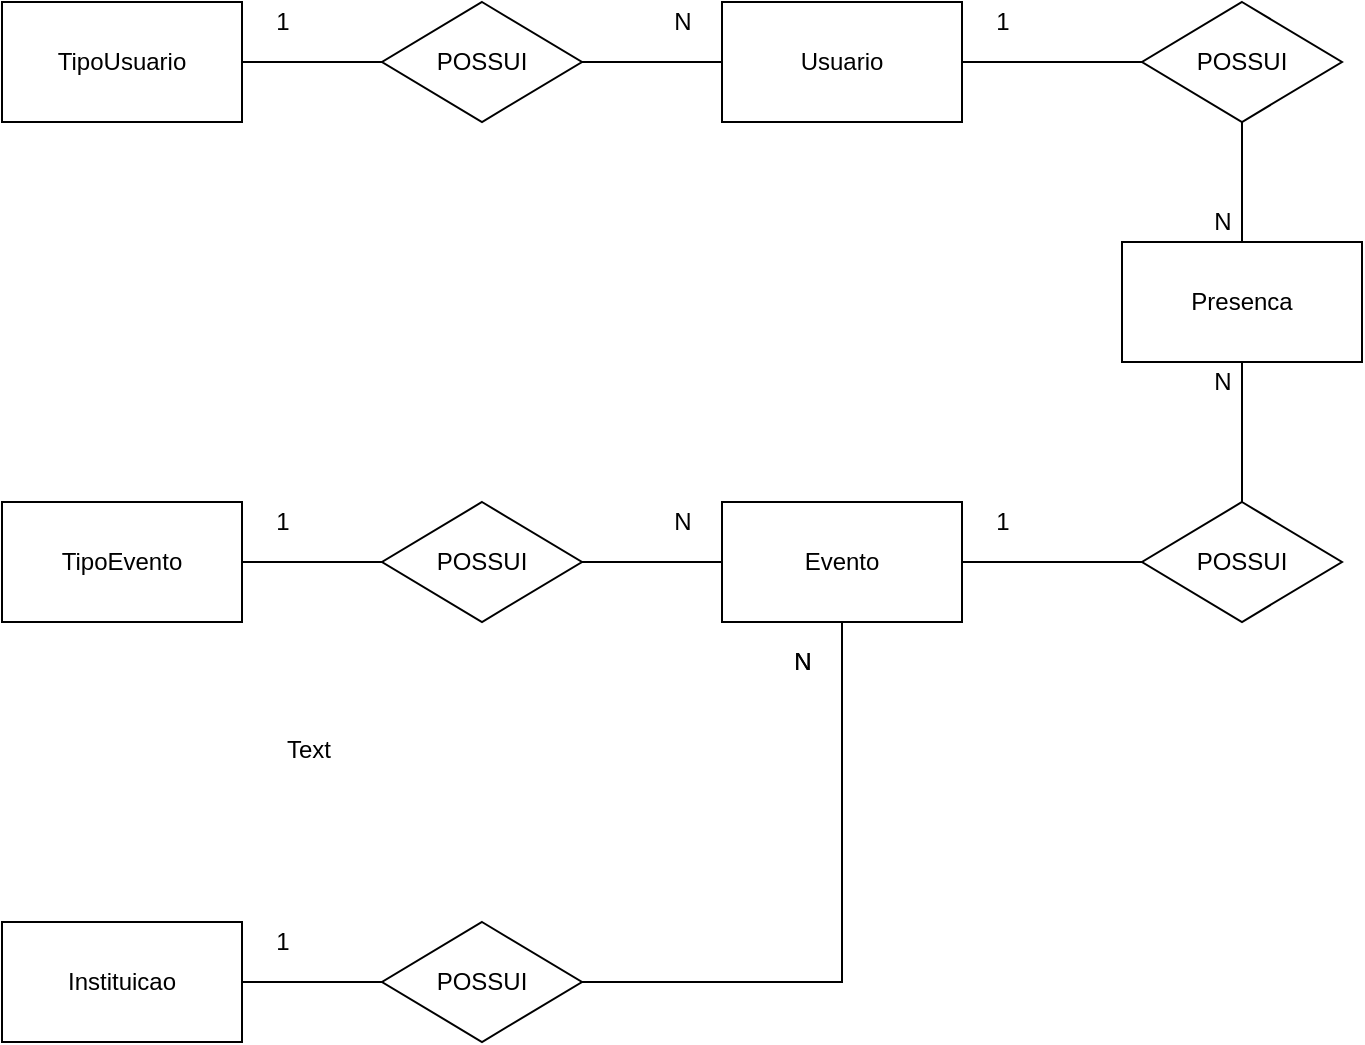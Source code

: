<mxfile version="12.6.5" type="device" pages="2"><diagram id="KgUNx_U6EM0nG2Qid1qV" name="Conceitual"><mxGraphModel dx="1221" dy="682" grid="1" gridSize="10" guides="1" tooltips="1" connect="1" arrows="1" fold="1" page="1" pageScale="1" pageWidth="827" pageHeight="1169" math="0" shadow="0"><root><mxCell id="0"/><mxCell id="1" parent="0"/><mxCell id="yeS5xA0FIol8LZ7YZuxj-18" value="" style="edgeStyle=orthogonalEdgeStyle;rounded=0;orthogonalLoop=1;jettySize=auto;html=1;endArrow=none;endFill=0;" edge="1" parent="1" source="yeS5xA0FIol8LZ7YZuxj-1" target="yeS5xA0FIol8LZ7YZuxj-8"><mxGeometry relative="1" as="geometry"/></mxCell><mxCell id="yeS5xA0FIol8LZ7YZuxj-1" value="TipoUsuario" style="rounded=0;whiteSpace=wrap;html=1;" vertex="1" parent="1"><mxGeometry x="80" y="80" width="120" height="60" as="geometry"/></mxCell><mxCell id="yeS5xA0FIol8LZ7YZuxj-25" style="edgeStyle=orthogonalEdgeStyle;rounded=0;orthogonalLoop=1;jettySize=auto;html=1;endArrow=none;endFill=0;" edge="1" parent="1" source="yeS5xA0FIol8LZ7YZuxj-2" target="yeS5xA0FIol8LZ7YZuxj-21"><mxGeometry relative="1" as="geometry"/></mxCell><mxCell id="yeS5xA0FIol8LZ7YZuxj-2" value="TipoEvento" style="rounded=0;whiteSpace=wrap;html=1;" vertex="1" parent="1"><mxGeometry x="80" y="330" width="120" height="60" as="geometry"/></mxCell><mxCell id="yeS5xA0FIol8LZ7YZuxj-27" style="edgeStyle=orthogonalEdgeStyle;rounded=0;orthogonalLoop=1;jettySize=auto;html=1;endArrow=none;endFill=0;" edge="1" parent="1" source="yeS5xA0FIol8LZ7YZuxj-3" target="yeS5xA0FIol8LZ7YZuxj-22"><mxGeometry relative="1" as="geometry"/></mxCell><mxCell id="yeS5xA0FIol8LZ7YZuxj-3" value="Usuario" style="rounded=0;whiteSpace=wrap;html=1;" vertex="1" parent="1"><mxGeometry x="440" y="80" width="120" height="60" as="geometry"/></mxCell><mxCell id="yeS5xA0FIol8LZ7YZuxj-32" value="" style="edgeStyle=orthogonalEdgeStyle;rounded=0;orthogonalLoop=1;jettySize=auto;html=1;endArrow=none;endFill=0;" edge="1" parent="1" source="yeS5xA0FIol8LZ7YZuxj-4" target="yeS5xA0FIol8LZ7YZuxj-23"><mxGeometry relative="1" as="geometry"><mxPoint x="640" y="360" as="targetPoint"/></mxGeometry></mxCell><mxCell id="yeS5xA0FIol8LZ7YZuxj-39" style="edgeStyle=orthogonalEdgeStyle;rounded=0;orthogonalLoop=1;jettySize=auto;html=1;endArrow=none;endFill=0;" edge="1" parent="1" source="yeS5xA0FIol8LZ7YZuxj-4" target="yeS5xA0FIol8LZ7YZuxj-24"><mxGeometry relative="1" as="geometry"><mxPoint x="380" y="570" as="targetPoint"/><Array as="points"><mxPoint x="500" y="570"/></Array></mxGeometry></mxCell><mxCell id="yeS5xA0FIol8LZ7YZuxj-4" value="Evento" style="rounded=0;whiteSpace=wrap;html=1;" vertex="1" parent="1"><mxGeometry x="440" y="330" width="120" height="60" as="geometry"/></mxCell><mxCell id="yeS5xA0FIol8LZ7YZuxj-30" value="" style="edgeStyle=orthogonalEdgeStyle;rounded=0;orthogonalLoop=1;jettySize=auto;html=1;endArrow=none;endFill=0;" edge="1" parent="1" source="yeS5xA0FIol8LZ7YZuxj-6" target="yeS5xA0FIol8LZ7YZuxj-23"><mxGeometry relative="1" as="geometry"/></mxCell><mxCell id="yeS5xA0FIol8LZ7YZuxj-6" value="Presenca" style="rounded=0;whiteSpace=wrap;html=1;" vertex="1" parent="1"><mxGeometry x="640" y="200" width="120" height="60" as="geometry"/></mxCell><mxCell id="yeS5xA0FIol8LZ7YZuxj-7" value="Instituicao" style="rounded=0;whiteSpace=wrap;html=1;" vertex="1" parent="1"><mxGeometry x="80" y="540" width="120" height="60" as="geometry"/></mxCell><mxCell id="yeS5xA0FIol8LZ7YZuxj-20" style="edgeStyle=orthogonalEdgeStyle;rounded=0;orthogonalLoop=1;jettySize=auto;html=1;endArrow=none;endFill=0;" edge="1" parent="1" source="yeS5xA0FIol8LZ7YZuxj-8" target="yeS5xA0FIol8LZ7YZuxj-3"><mxGeometry relative="1" as="geometry"/></mxCell><mxCell id="yeS5xA0FIol8LZ7YZuxj-8" value="POSSUI" style="rhombus;whiteSpace=wrap;html=1;" vertex="1" parent="1"><mxGeometry x="270" y="80" width="100" height="60" as="geometry"/></mxCell><mxCell id="yeS5xA0FIol8LZ7YZuxj-16" value="1" style="text;html=1;align=center;verticalAlign=middle;resizable=0;points=[];autosize=1;" vertex="1" parent="1"><mxGeometry x="210" y="80" width="20" height="20" as="geometry"/></mxCell><mxCell id="yeS5xA0FIol8LZ7YZuxj-17" value="N" style="text;html=1;align=center;verticalAlign=middle;resizable=0;points=[];autosize=1;" vertex="1" parent="1"><mxGeometry x="410" y="80" width="20" height="20" as="geometry"/></mxCell><mxCell id="yeS5xA0FIol8LZ7YZuxj-26" style="edgeStyle=orthogonalEdgeStyle;rounded=0;orthogonalLoop=1;jettySize=auto;html=1;endArrow=none;endFill=0;" edge="1" parent="1" source="yeS5xA0FIol8LZ7YZuxj-21" target="yeS5xA0FIol8LZ7YZuxj-4"><mxGeometry relative="1" as="geometry"/></mxCell><mxCell id="yeS5xA0FIol8LZ7YZuxj-21" value="POSSUI" style="rhombus;whiteSpace=wrap;html=1;" vertex="1" parent="1"><mxGeometry x="270" y="330" width="100" height="60" as="geometry"/></mxCell><mxCell id="yeS5xA0FIol8LZ7YZuxj-28" style="edgeStyle=orthogonalEdgeStyle;rounded=0;orthogonalLoop=1;jettySize=auto;html=1;endArrow=none;endFill=0;" edge="1" parent="1" source="yeS5xA0FIol8LZ7YZuxj-22" target="yeS5xA0FIol8LZ7YZuxj-6"><mxGeometry relative="1" as="geometry"/></mxCell><mxCell id="yeS5xA0FIol8LZ7YZuxj-22" value="POSSUI" style="rhombus;whiteSpace=wrap;html=1;" vertex="1" parent="1"><mxGeometry x="650" y="80" width="100" height="60" as="geometry"/></mxCell><mxCell id="yeS5xA0FIol8LZ7YZuxj-23" value="POSSUI" style="rhombus;whiteSpace=wrap;html=1;" vertex="1" parent="1"><mxGeometry x="650" y="330" width="100" height="60" as="geometry"/></mxCell><mxCell id="yeS5xA0FIol8LZ7YZuxj-38" value="" style="edgeStyle=orthogonalEdgeStyle;rounded=0;orthogonalLoop=1;jettySize=auto;html=1;endArrow=none;endFill=0;" edge="1" parent="1" source="yeS5xA0FIol8LZ7YZuxj-24" target="yeS5xA0FIol8LZ7YZuxj-7"><mxGeometry relative="1" as="geometry"/></mxCell><mxCell id="yeS5xA0FIol8LZ7YZuxj-24" value="POSSUI" style="rhombus;whiteSpace=wrap;html=1;" vertex="1" parent="1"><mxGeometry x="270" y="540" width="100" height="60" as="geometry"/></mxCell><mxCell id="yeS5xA0FIol8LZ7YZuxj-41" value="1" style="text;html=1;align=center;verticalAlign=middle;resizable=0;points=[];autosize=1;" vertex="1" parent="1"><mxGeometry x="570" y="80" width="20" height="20" as="geometry"/></mxCell><mxCell id="yeS5xA0FIol8LZ7YZuxj-47" value="1" style="text;html=1;align=center;verticalAlign=middle;resizable=0;points=[];autosize=1;" vertex="1" parent="1"><mxGeometry x="210" y="330" width="20" height="20" as="geometry"/></mxCell><mxCell id="yeS5xA0FIol8LZ7YZuxj-48" value="1" style="text;html=1;align=center;verticalAlign=middle;resizable=0;points=[];autosize=1;" vertex="1" parent="1"><mxGeometry x="570" y="330" width="20" height="20" as="geometry"/></mxCell><mxCell id="yeS5xA0FIol8LZ7YZuxj-49" value="1" style="text;html=1;align=center;verticalAlign=middle;resizable=0;points=[];autosize=1;" vertex="1" parent="1"><mxGeometry x="210" y="540" width="20" height="20" as="geometry"/></mxCell><mxCell id="yeS5xA0FIol8LZ7YZuxj-50" value="N" style="text;html=1;align=center;verticalAlign=middle;resizable=0;points=[];autosize=1;" vertex="1" parent="1"><mxGeometry x="410" y="330" width="20" height="20" as="geometry"/></mxCell><mxCell id="yeS5xA0FIol8LZ7YZuxj-51" value="N" style="text;html=1;align=center;verticalAlign=middle;resizable=0;points=[];autosize=1;" vertex="1" parent="1"><mxGeometry x="470" y="400" width="20" height="20" as="geometry"/></mxCell><mxCell id="yeS5xA0FIol8LZ7YZuxj-52" value="N" style="text;html=1;align=center;verticalAlign=middle;resizable=0;points=[];autosize=1;" vertex="1" parent="1"><mxGeometry x="470" y="400" width="20" height="20" as="geometry"/></mxCell><mxCell id="yeS5xA0FIol8LZ7YZuxj-53" value="N" style="text;html=1;align=center;verticalAlign=middle;resizable=0;points=[];autosize=1;" vertex="1" parent="1"><mxGeometry x="680" y="260" width="20" height="20" as="geometry"/></mxCell><mxCell id="yeS5xA0FIol8LZ7YZuxj-54" value="N" style="text;html=1;align=center;verticalAlign=middle;resizable=0;points=[];autosize=1;" vertex="1" parent="1"><mxGeometry x="680" y="180" width="20" height="20" as="geometry"/></mxCell><mxCell id="yeS5xA0FIol8LZ7YZuxj-72" value="Text" style="text;html=1;align=center;verticalAlign=middle;resizable=0;points=[];autosize=1;" vertex="1" parent="1"><mxGeometry x="213" y="444" width="40" height="20" as="geometry"/></mxCell></root></mxGraphModel></diagram><diagram id="Fp27wrDklEvH3jKPA2TY" name="Lógico "><mxGraphModel dx="1038" dy="531" grid="1" gridSize="10" guides="1" tooltips="1" connect="1" arrows="1" fold="1" page="1" pageScale="1" pageWidth="827" pageHeight="1169" math="0" shadow="0"><root><mxCell id="bcq4bZa2uJJym_55laxX-0"/><mxCell id="bcq4bZa2uJJym_55laxX-1" parent="bcq4bZa2uJJym_55laxX-0"/><mxCell id="h2-OE26JkeDbC1j8EGqO-0" value="TipoUsuario" style="swimlane;fontStyle=0;childLayout=stackLayout;horizontal=1;startSize=26;fillColor=#e0e0e0;horizontalStack=0;resizeParent=1;resizeParentMax=0;resizeLast=0;collapsible=1;marginBottom=0;swimlaneFillColor=#ffffff;align=center;fontSize=14;" vertex="1" parent="bcq4bZa2uJJym_55laxX-1"><mxGeometry x="40" y="80" width="230" height="92" as="geometry"/></mxCell><mxCell id="h2-OE26JkeDbC1j8EGqO-1" value="IdTipoEvento (INT)" style="shape=partialRectangle;top=0;left=0;right=0;bottom=1;align=left;verticalAlign=middle;fillColor=none;spacingLeft=34;spacingRight=4;overflow=hidden;rotatable=0;points=[[0,0.5],[1,0.5]];portConstraint=eastwest;dropTarget=0;fontStyle=5;fontSize=12;" vertex="1" parent="h2-OE26JkeDbC1j8EGqO-0"><mxGeometry y="26" width="230" height="30" as="geometry"/></mxCell><mxCell id="h2-OE26JkeDbC1j8EGqO-2" value="PK" style="shape=partialRectangle;top=0;left=0;bottom=0;fillColor=none;align=left;verticalAlign=middle;spacingLeft=4;spacingRight=4;overflow=hidden;rotatable=0;points=[];portConstraint=eastwest;part=1;fontSize=12;" vertex="1" connectable="0" parent="h2-OE26JkeDbC1j8EGqO-1"><mxGeometry width="30" height="30" as="geometry"/></mxCell><mxCell id="h2-OE26JkeDbC1j8EGqO-3" value="TituloTipoUsuario (VARCHAR)" style="shape=partialRectangle;top=0;left=0;right=0;bottom=0;align=left;verticalAlign=top;fillColor=none;spacingLeft=34;spacingRight=4;overflow=hidden;rotatable=0;points=[[0,0.5],[1,0.5]];portConstraint=eastwest;dropTarget=0;fontSize=12;" vertex="1" parent="h2-OE26JkeDbC1j8EGqO-0"><mxGeometry y="56" width="230" height="26" as="geometry"/></mxCell><mxCell id="h2-OE26JkeDbC1j8EGqO-4" value="" style="shape=partialRectangle;top=0;left=0;bottom=0;fillColor=none;align=left;verticalAlign=top;spacingLeft=4;spacingRight=4;overflow=hidden;rotatable=0;points=[];portConstraint=eastwest;part=1;fontSize=12;" vertex="1" connectable="0" parent="h2-OE26JkeDbC1j8EGqO-3"><mxGeometry width="30" height="26" as="geometry"/></mxCell><mxCell id="h2-OE26JkeDbC1j8EGqO-9" value="" style="shape=partialRectangle;top=0;left=0;right=0;bottom=0;align=left;verticalAlign=top;fillColor=none;spacingLeft=34;spacingRight=4;overflow=hidden;rotatable=0;points=[[0,0.5],[1,0.5]];portConstraint=eastwest;dropTarget=0;fontSize=12;" vertex="1" parent="h2-OE26JkeDbC1j8EGqO-0"><mxGeometry y="82" width="230" height="10" as="geometry"/></mxCell><mxCell id="h2-OE26JkeDbC1j8EGqO-10" value="" style="shape=partialRectangle;top=0;left=0;bottom=0;fillColor=none;align=left;verticalAlign=top;spacingLeft=4;spacingRight=4;overflow=hidden;rotatable=0;points=[];portConstraint=eastwest;part=1;fontSize=12;" vertex="1" connectable="0" parent="h2-OE26JkeDbC1j8EGqO-9"><mxGeometry width="30" height="10" as="geometry"/></mxCell><mxCell id="h2-OE26JkeDbC1j8EGqO-13" value="TipoEvento" style="swimlane;fontStyle=0;childLayout=stackLayout;horizontal=1;startSize=26;fillColor=#e0e0e0;horizontalStack=0;resizeParent=1;resizeParentMax=0;resizeLast=0;collapsible=1;marginBottom=0;swimlaneFillColor=#ffffff;align=center;fontSize=14;" vertex="1" parent="bcq4bZa2uJJym_55laxX-1"><mxGeometry x="40" y="257" width="220" height="92" as="geometry"/></mxCell><mxCell id="h2-OE26JkeDbC1j8EGqO-14" value="IdTipoEvento (INT)" style="shape=partialRectangle;top=0;left=0;right=0;bottom=1;align=left;verticalAlign=middle;fillColor=none;spacingLeft=34;spacingRight=4;overflow=hidden;rotatable=0;points=[[0,0.5],[1,0.5]];portConstraint=eastwest;dropTarget=0;fontStyle=5;fontSize=12;" vertex="1" parent="h2-OE26JkeDbC1j8EGqO-13"><mxGeometry y="26" width="220" height="30" as="geometry"/></mxCell><mxCell id="h2-OE26JkeDbC1j8EGqO-15" value="PK" style="shape=partialRectangle;top=0;left=0;bottom=0;fillColor=none;align=left;verticalAlign=middle;spacingLeft=4;spacingRight=4;overflow=hidden;rotatable=0;points=[];portConstraint=eastwest;part=1;fontSize=12;" vertex="1" connectable="0" parent="h2-OE26JkeDbC1j8EGqO-14"><mxGeometry width="30" height="30" as="geometry"/></mxCell><mxCell id="h2-OE26JkeDbC1j8EGqO-16" value="TituloTipoEvento (VARCHAR)" style="shape=partialRectangle;top=0;left=0;right=0;bottom=0;align=left;verticalAlign=top;fillColor=none;spacingLeft=34;spacingRight=4;overflow=hidden;rotatable=0;points=[[0,0.5],[1,0.5]];portConstraint=eastwest;dropTarget=0;fontSize=12;" vertex="1" parent="h2-OE26JkeDbC1j8EGqO-13"><mxGeometry y="56" width="220" height="26" as="geometry"/></mxCell><mxCell id="h2-OE26JkeDbC1j8EGqO-17" value="" style="shape=partialRectangle;top=0;left=0;bottom=0;fillColor=none;align=left;verticalAlign=top;spacingLeft=4;spacingRight=4;overflow=hidden;rotatable=0;points=[];portConstraint=eastwest;part=1;fontSize=12;" vertex="1" connectable="0" parent="h2-OE26JkeDbC1j8EGqO-16"><mxGeometry width="30" height="26" as="geometry"/></mxCell><mxCell id="h2-OE26JkeDbC1j8EGqO-22" value="" style="shape=partialRectangle;top=0;left=0;right=0;bottom=0;align=left;verticalAlign=top;fillColor=none;spacingLeft=34;spacingRight=4;overflow=hidden;rotatable=0;points=[[0,0.5],[1,0.5]];portConstraint=eastwest;dropTarget=0;fontSize=12;" vertex="1" parent="h2-OE26JkeDbC1j8EGqO-13"><mxGeometry y="82" width="220" height="10" as="geometry"/></mxCell><mxCell id="h2-OE26JkeDbC1j8EGqO-23" value="" style="shape=partialRectangle;top=0;left=0;bottom=0;fillColor=none;align=left;verticalAlign=top;spacingLeft=4;spacingRight=4;overflow=hidden;rotatable=0;points=[];portConstraint=eastwest;part=1;fontSize=12;" vertex="1" connectable="0" parent="h2-OE26JkeDbC1j8EGqO-22"><mxGeometry width="30" height="10" as="geometry"/></mxCell><mxCell id="h2-OE26JkeDbC1j8EGqO-24" value="Instituicao" style="swimlane;fontStyle=0;childLayout=stackLayout;horizontal=1;startSize=26;fillColor=#e0e0e0;horizontalStack=0;resizeParent=1;resizeParentMax=0;resizeLast=0;collapsible=1;marginBottom=0;swimlaneFillColor=#ffffff;align=center;fontSize=14;" vertex="1" parent="bcq4bZa2uJJym_55laxX-1"><mxGeometry x="40" y="420" width="220" height="144" as="geometry"/></mxCell><mxCell id="h2-OE26JkeDbC1j8EGqO-25" value="IdInstituicao (INT)" style="shape=partialRectangle;top=0;left=0;right=0;bottom=1;align=left;verticalAlign=middle;fillColor=none;spacingLeft=34;spacingRight=4;overflow=hidden;rotatable=0;points=[[0,0.5],[1,0.5]];portConstraint=eastwest;dropTarget=0;fontStyle=5;fontSize=12;" vertex="1" parent="h2-OE26JkeDbC1j8EGqO-24"><mxGeometry y="26" width="220" height="30" as="geometry"/></mxCell><mxCell id="h2-OE26JkeDbC1j8EGqO-26" value="PK" style="shape=partialRectangle;top=0;left=0;bottom=0;fillColor=none;align=left;verticalAlign=middle;spacingLeft=4;spacingRight=4;overflow=hidden;rotatable=0;points=[];portConstraint=eastwest;part=1;fontSize=12;" vertex="1" connectable="0" parent="h2-OE26JkeDbC1j8EGqO-25"><mxGeometry width="30" height="30" as="geometry"/></mxCell><mxCell id="h2-OE26JkeDbC1j8EGqO-27" value="CNPJ (CHAR)" style="shape=partialRectangle;top=0;left=0;right=0;bottom=0;align=left;verticalAlign=top;fillColor=none;spacingLeft=34;spacingRight=4;overflow=hidden;rotatable=0;points=[[0,0.5],[1,0.5]];portConstraint=eastwest;dropTarget=0;fontSize=12;" vertex="1" parent="h2-OE26JkeDbC1j8EGqO-24"><mxGeometry y="56" width="220" height="26" as="geometry"/></mxCell><mxCell id="h2-OE26JkeDbC1j8EGqO-28" value="" style="shape=partialRectangle;top=0;left=0;bottom=0;fillColor=none;align=left;verticalAlign=top;spacingLeft=4;spacingRight=4;overflow=hidden;rotatable=0;points=[];portConstraint=eastwest;part=1;fontSize=12;" vertex="1" connectable="0" parent="h2-OE26JkeDbC1j8EGqO-27"><mxGeometry width="30" height="26" as="geometry"/></mxCell><mxCell id="h2-OE26JkeDbC1j8EGqO-29" value="NomeFantasia (VARCHAR)" style="shape=partialRectangle;top=0;left=0;right=0;bottom=0;align=left;verticalAlign=top;fillColor=none;spacingLeft=34;spacingRight=4;overflow=hidden;rotatable=0;points=[[0,0.5],[1,0.5]];portConstraint=eastwest;dropTarget=0;fontSize=12;" vertex="1" parent="h2-OE26JkeDbC1j8EGqO-24"><mxGeometry y="82" width="220" height="26" as="geometry"/></mxCell><mxCell id="h2-OE26JkeDbC1j8EGqO-30" value="" style="shape=partialRectangle;top=0;left=0;bottom=0;fillColor=none;align=left;verticalAlign=top;spacingLeft=4;spacingRight=4;overflow=hidden;rotatable=0;points=[];portConstraint=eastwest;part=1;fontSize=12;" vertex="1" connectable="0" parent="h2-OE26JkeDbC1j8EGqO-29"><mxGeometry width="30" height="26" as="geometry"/></mxCell><mxCell id="h2-OE26JkeDbC1j8EGqO-31" value="Endereco (VARCHAR)" style="shape=partialRectangle;top=0;left=0;right=0;bottom=0;align=left;verticalAlign=top;fillColor=none;spacingLeft=34;spacingRight=4;overflow=hidden;rotatable=0;points=[[0,0.5],[1,0.5]];portConstraint=eastwest;dropTarget=0;fontSize=12;" vertex="1" parent="h2-OE26JkeDbC1j8EGqO-24"><mxGeometry y="108" width="220" height="26" as="geometry"/></mxCell><mxCell id="h2-OE26JkeDbC1j8EGqO-32" value="" style="shape=partialRectangle;top=0;left=0;bottom=0;fillColor=none;align=left;verticalAlign=top;spacingLeft=4;spacingRight=4;overflow=hidden;rotatable=0;points=[];portConstraint=eastwest;part=1;fontSize=12;" vertex="1" connectable="0" parent="h2-OE26JkeDbC1j8EGqO-31"><mxGeometry width="30" height="26" as="geometry"/></mxCell><mxCell id="h2-OE26JkeDbC1j8EGqO-33" value="" style="shape=partialRectangle;top=0;left=0;right=0;bottom=0;align=left;verticalAlign=top;fillColor=none;spacingLeft=34;spacingRight=4;overflow=hidden;rotatable=0;points=[[0,0.5],[1,0.5]];portConstraint=eastwest;dropTarget=0;fontSize=12;" vertex="1" parent="h2-OE26JkeDbC1j8EGqO-24"><mxGeometry y="134" width="220" height="10" as="geometry"/></mxCell><mxCell id="h2-OE26JkeDbC1j8EGqO-34" value="" style="shape=partialRectangle;top=0;left=0;bottom=0;fillColor=none;align=left;verticalAlign=top;spacingLeft=4;spacingRight=4;overflow=hidden;rotatable=0;points=[];portConstraint=eastwest;part=1;fontSize=12;" vertex="1" connectable="0" parent="h2-OE26JkeDbC1j8EGqO-33"><mxGeometry width="30" height="10" as="geometry"/></mxCell><mxCell id="h2-OE26JkeDbC1j8EGqO-35" value="Usuario" style="swimlane;fontStyle=0;childLayout=stackLayout;horizontal=1;startSize=26;fillColor=#e0e0e0;horizontalStack=0;resizeParent=1;resizeParentMax=0;resizeLast=0;collapsible=1;marginBottom=0;swimlaneFillColor=#ffffff;align=center;fontSize=14;" vertex="1" parent="bcq4bZa2uJJym_55laxX-1"><mxGeometry x="330" y="100" width="230" height="216" as="geometry"/></mxCell><mxCell id="h2-OE26JkeDbC1j8EGqO-36" value="IdUsuario (INT)" style="shape=partialRectangle;top=0;left=0;right=0;bottom=0;align=left;verticalAlign=middle;fillColor=none;spacingLeft=60;spacingRight=4;overflow=hidden;rotatable=0;points=[[0,0.5],[1,0.5]];portConstraint=eastwest;dropTarget=0;fontStyle=5;fontSize=12;" vertex="1" parent="h2-OE26JkeDbC1j8EGqO-35"><mxGeometry y="26" width="230" height="30" as="geometry"/></mxCell><mxCell id="h2-OE26JkeDbC1j8EGqO-37" value="PK" style="shape=partialRectangle;fontStyle=1;top=0;left=0;bottom=0;fillColor=none;align=left;verticalAlign=middle;spacingLeft=4;spacingRight=4;overflow=hidden;rotatable=0;points=[];portConstraint=eastwest;part=1;fontSize=12;" vertex="1" connectable="0" parent="h2-OE26JkeDbC1j8EGqO-36"><mxGeometry width="56" height="30" as="geometry"/></mxCell><mxCell id="h2-OE26JkeDbC1j8EGqO-44" value="IdTipoUsuario (INT)" style="shape=partialRectangle;top=0;left=0;right=0;bottom=1;align=left;verticalAlign=middle;fillColor=none;spacingLeft=60;spacingRight=4;overflow=hidden;rotatable=0;points=[[0,0.5],[1,0.5]];portConstraint=eastwest;dropTarget=0;fontStyle=5;fontSize=12;" vertex="1" parent="h2-OE26JkeDbC1j8EGqO-35"><mxGeometry y="56" width="230" height="30" as="geometry"/></mxCell><mxCell id="h2-OE26JkeDbC1j8EGqO-45" value="FK1" style="shape=partialRectangle;fontStyle=1;top=0;left=0;bottom=0;fillColor=none;align=left;verticalAlign=middle;spacingLeft=4;spacingRight=4;overflow=hidden;rotatable=0;points=[];portConstraint=eastwest;part=1;fontSize=12;" vertex="1" connectable="0" parent="h2-OE26JkeDbC1j8EGqO-44"><mxGeometry width="56" height="30" as="geometry"/></mxCell><mxCell id="h2-OE26JkeDbC1j8EGqO-54" value="NomeUsuario (VARCHAR)" style="shape=partialRectangle;top=0;left=0;right=0;bottom=0;align=left;verticalAlign=top;fillColor=none;spacingLeft=60;spacingRight=4;overflow=hidden;rotatable=0;points=[[0,0.5],[1,0.5]];portConstraint=eastwest;dropTarget=0;fontSize=12;" vertex="1" parent="h2-OE26JkeDbC1j8EGqO-35"><mxGeometry y="86" width="230" height="26" as="geometry"/></mxCell><mxCell id="h2-OE26JkeDbC1j8EGqO-55" value="" style="shape=partialRectangle;top=0;left=0;bottom=0;fillColor=none;align=left;verticalAlign=top;spacingLeft=4;spacingRight=4;overflow=hidden;rotatable=0;points=[];portConstraint=eastwest;part=1;fontSize=12;" vertex="1" connectable="0" parent="h2-OE26JkeDbC1j8EGqO-54"><mxGeometry width="56" height="26" as="geometry"/></mxCell><mxCell id="h2-OE26JkeDbC1j8EGqO-56" value="Email (VARCHAR)" style="shape=partialRectangle;top=0;left=0;right=0;bottom=0;align=left;verticalAlign=top;fillColor=none;spacingLeft=60;spacingRight=4;overflow=hidden;rotatable=0;points=[[0,0.5],[1,0.5]];portConstraint=eastwest;dropTarget=0;fontSize=12;" vertex="1" parent="h2-OE26JkeDbC1j8EGqO-35"><mxGeometry y="112" width="230" height="26" as="geometry"/></mxCell><mxCell id="h2-OE26JkeDbC1j8EGqO-57" value="" style="shape=partialRectangle;top=0;left=0;bottom=0;fillColor=none;align=left;verticalAlign=top;spacingLeft=4;spacingRight=4;overflow=hidden;rotatable=0;points=[];portConstraint=eastwest;part=1;fontSize=12;" vertex="1" connectable="0" parent="h2-OE26JkeDbC1j8EGqO-56"><mxGeometry width="56" height="26" as="geometry"/></mxCell><mxCell id="h2-OE26JkeDbC1j8EGqO-59" value="Senha (VARCHAR)" style="shape=partialRectangle;top=0;left=0;right=0;bottom=0;align=left;verticalAlign=top;fillColor=none;spacingLeft=60;spacingRight=4;overflow=hidden;rotatable=0;points=[[0,0.5],[1,0.5]];portConstraint=eastwest;dropTarget=0;fontSize=12;" vertex="1" parent="h2-OE26JkeDbC1j8EGqO-35"><mxGeometry y="138" width="230" height="26" as="geometry"/></mxCell><mxCell id="h2-OE26JkeDbC1j8EGqO-60" value="" style="shape=partialRectangle;top=0;left=0;bottom=0;fillColor=none;align=left;verticalAlign=top;spacingLeft=4;spacingRight=4;overflow=hidden;rotatable=0;points=[];portConstraint=eastwest;part=1;fontSize=12;" vertex="1" connectable="0" parent="h2-OE26JkeDbC1j8EGqO-59"><mxGeometry width="56" height="26" as="geometry"/></mxCell><mxCell id="h2-OE26JkeDbC1j8EGqO-61" value="Genero (VARCHAR)" style="shape=partialRectangle;top=0;left=0;right=0;bottom=0;align=left;verticalAlign=top;fillColor=none;spacingLeft=60;spacingRight=4;overflow=hidden;rotatable=0;points=[[0,0.5],[1,0.5]];portConstraint=eastwest;dropTarget=0;fontSize=12;" vertex="1" parent="h2-OE26JkeDbC1j8EGqO-35"><mxGeometry y="164" width="230" height="26" as="geometry"/></mxCell><mxCell id="h2-OE26JkeDbC1j8EGqO-62" value="" style="shape=partialRectangle;top=0;left=0;bottom=0;fillColor=none;align=left;verticalAlign=top;spacingLeft=4;spacingRight=4;overflow=hidden;rotatable=0;points=[];portConstraint=eastwest;part=1;fontSize=12;" vertex="1" connectable="0" parent="h2-OE26JkeDbC1j8EGqO-61"><mxGeometry width="56" height="26" as="geometry"/></mxCell><mxCell id="h2-OE26JkeDbC1j8EGqO-40" value="DataNascimento (DATATIME)" style="shape=partialRectangle;top=0;left=0;right=0;bottom=0;align=left;verticalAlign=top;fillColor=none;spacingLeft=60;spacingRight=4;overflow=hidden;rotatable=0;points=[[0,0.5],[1,0.5]];portConstraint=eastwest;dropTarget=0;fontSize=12;" vertex="1" parent="h2-OE26JkeDbC1j8EGqO-35"><mxGeometry y="190" width="230" height="26" as="geometry"/></mxCell><mxCell id="h2-OE26JkeDbC1j8EGqO-41" value="" style="shape=partialRectangle;top=0;left=0;bottom=0;fillColor=none;align=left;verticalAlign=top;spacingLeft=4;spacingRight=4;overflow=hidden;rotatable=0;points=[];portConstraint=eastwest;part=1;fontSize=12;" vertex="1" connectable="0" parent="h2-OE26JkeDbC1j8EGqO-40"><mxGeometry width="56" height="26" as="geometry"/></mxCell><mxCell id="h2-OE26JkeDbC1j8EGqO-58" value="" style="edgeStyle=entityRelationEdgeStyle;fontSize=12;html=1;endArrow=ERmany;entryX=0;entryY=0.5;entryDx=0;entryDy=0;" edge="1" parent="bcq4bZa2uJJym_55laxX-1" source="h2-OE26JkeDbC1j8EGqO-1" target="h2-OE26JkeDbC1j8EGqO-44"><mxGeometry width="100" height="100" relative="1" as="geometry"><mxPoint x="280" y="120" as="sourcePoint"/><mxPoint x="380" y="20" as="targetPoint"/></mxGeometry></mxCell><mxCell id="h2-OE26JkeDbC1j8EGqO-63" value="Evento" style="swimlane;fontStyle=0;childLayout=stackLayout;horizontal=1;startSize=26;fillColor=#e0e0e0;horizontalStack=0;resizeParent=1;resizeParentMax=0;resizeLast=0;collapsible=1;marginBottom=0;swimlaneFillColor=#ffffff;align=center;fontSize=14;" vertex="1" parent="bcq4bZa2uJJym_55laxX-1"><mxGeometry x="330" y="349" width="210" height="246" as="geometry"/></mxCell><mxCell id="h2-OE26JkeDbC1j8EGqO-64" value="IdEvento (INT)" style="shape=partialRectangle;top=0;left=0;right=0;bottom=0;align=left;verticalAlign=middle;fillColor=none;spacingLeft=60;spacingRight=4;overflow=hidden;rotatable=0;points=[[0,0.5],[1,0.5]];portConstraint=eastwest;dropTarget=0;fontStyle=5;fontSize=12;" vertex="1" parent="h2-OE26JkeDbC1j8EGqO-63"><mxGeometry y="26" width="210" height="30" as="geometry"/></mxCell><mxCell id="h2-OE26JkeDbC1j8EGqO-65" value="PK" style="shape=partialRectangle;fontStyle=1;top=0;left=0;bottom=0;fillColor=none;align=left;verticalAlign=middle;spacingLeft=4;spacingRight=4;overflow=hidden;rotatable=0;points=[];portConstraint=eastwest;part=1;fontSize=12;" vertex="1" connectable="0" parent="h2-OE26JkeDbC1j8EGqO-64"><mxGeometry width="56" height="30" as="geometry"/></mxCell><mxCell id="h2-OE26JkeDbC1j8EGqO-70" value="IdTipovento (INT)" style="shape=partialRectangle;top=0;left=0;right=0;bottom=0;align=left;verticalAlign=middle;fillColor=none;spacingLeft=60;spacingRight=4;overflow=hidden;rotatable=0;points=[[0,0.5],[1,0.5]];portConstraint=eastwest;dropTarget=0;fontStyle=5;fontSize=12;" vertex="1" parent="h2-OE26JkeDbC1j8EGqO-63"><mxGeometry y="56" width="210" height="30" as="geometry"/></mxCell><mxCell id="h2-OE26JkeDbC1j8EGqO-71" value="FK1" style="shape=partialRectangle;fontStyle=1;top=0;left=0;bottom=0;fillColor=none;align=left;verticalAlign=middle;spacingLeft=4;spacingRight=4;overflow=hidden;rotatable=0;points=[];portConstraint=eastwest;part=1;fontSize=12;" vertex="1" connectable="0" parent="h2-OE26JkeDbC1j8EGqO-70"><mxGeometry width="56" height="30" as="geometry"/></mxCell><mxCell id="h2-OE26JkeDbC1j8EGqO-66" value="IdInstituicao (INT)" style="shape=partialRectangle;top=0;left=0;right=0;bottom=1;align=left;verticalAlign=middle;fillColor=none;spacingLeft=60;spacingRight=4;overflow=hidden;rotatable=0;points=[[0,0.5],[1,0.5]];portConstraint=eastwest;dropTarget=0;fontStyle=5;fontSize=12;" vertex="1" parent="h2-OE26JkeDbC1j8EGqO-63"><mxGeometry y="86" width="210" height="30" as="geometry"/></mxCell><mxCell id="h2-OE26JkeDbC1j8EGqO-67" value="FK2" style="shape=partialRectangle;fontStyle=1;top=0;left=0;bottom=0;fillColor=none;align=left;verticalAlign=middle;spacingLeft=4;spacingRight=4;overflow=hidden;rotatable=0;points=[];portConstraint=eastwest;part=1;fontSize=12;" vertex="1" connectable="0" parent="h2-OE26JkeDbC1j8EGqO-66"><mxGeometry width="56" height="30" as="geometry"/></mxCell><mxCell id="h2-OE26JkeDbC1j8EGqO-80" value="TituloEvento (VARCHAR)" style="shape=partialRectangle;top=0;left=0;right=0;bottom=0;align=left;verticalAlign=top;fillColor=none;spacingLeft=60;spacingRight=4;overflow=hidden;rotatable=0;points=[[0,0.5],[1,0.5]];portConstraint=eastwest;dropTarget=0;fontSize=12;" vertex="1" parent="h2-OE26JkeDbC1j8EGqO-63"><mxGeometry y="116" width="210" height="26" as="geometry"/></mxCell><mxCell id="h2-OE26JkeDbC1j8EGqO-81" value="" style="shape=partialRectangle;top=0;left=0;bottom=0;fillColor=none;align=left;verticalAlign=top;spacingLeft=4;spacingRight=4;overflow=hidden;rotatable=0;points=[];portConstraint=eastwest;part=1;fontSize=12;" vertex="1" connectable="0" parent="h2-OE26JkeDbC1j8EGqO-80"><mxGeometry width="56" height="26" as="geometry"/></mxCell><mxCell id="h2-OE26JkeDbC1j8EGqO-78" value="DataEvento (DATATIME)" style="shape=partialRectangle;top=0;left=0;right=0;bottom=0;align=left;verticalAlign=top;fillColor=none;spacingLeft=60;spacingRight=4;overflow=hidden;rotatable=0;points=[[0,0.5],[1,0.5]];portConstraint=eastwest;dropTarget=0;fontSize=12;" vertex="1" parent="h2-OE26JkeDbC1j8EGqO-63"><mxGeometry y="142" width="210" height="26" as="geometry"/></mxCell><mxCell id="h2-OE26JkeDbC1j8EGqO-79" value="" style="shape=partialRectangle;top=0;left=0;bottom=0;fillColor=none;align=left;verticalAlign=top;spacingLeft=4;spacingRight=4;overflow=hidden;rotatable=0;points=[];portConstraint=eastwest;part=1;fontSize=12;" vertex="1" connectable="0" parent="h2-OE26JkeDbC1j8EGqO-78"><mxGeometry width="56" height="26" as="geometry"/></mxCell><mxCell id="h2-OE26JkeDbC1j8EGqO-68" value="NomeEvento (VARCHAR)" style="shape=partialRectangle;top=0;left=0;right=0;bottom=0;align=left;verticalAlign=top;fillColor=none;spacingLeft=60;spacingRight=4;overflow=hidden;rotatable=0;points=[[0,0.5],[1,0.5]];portConstraint=eastwest;dropTarget=0;fontSize=12;" vertex="1" parent="h2-OE26JkeDbC1j8EGqO-63"><mxGeometry y="168" width="210" height="26" as="geometry"/></mxCell><mxCell id="h2-OE26JkeDbC1j8EGqO-69" value="" style="shape=partialRectangle;top=0;left=0;bottom=0;fillColor=none;align=left;verticalAlign=top;spacingLeft=4;spacingRight=4;overflow=hidden;rotatable=0;points=[];portConstraint=eastwest;part=1;fontSize=12;" vertex="1" connectable="0" parent="h2-OE26JkeDbC1j8EGqO-68"><mxGeometry width="56" height="26" as="geometry"/></mxCell><mxCell id="h2-OE26JkeDbC1j8EGqO-76" value="Descricao (VARCHAR)" style="shape=partialRectangle;top=0;left=0;right=0;bottom=0;align=left;verticalAlign=top;fillColor=none;spacingLeft=60;spacingRight=4;overflow=hidden;rotatable=0;points=[[0,0.5],[1,0.5]];portConstraint=eastwest;dropTarget=0;fontSize=12;" vertex="1" parent="h2-OE26JkeDbC1j8EGqO-63"><mxGeometry y="194" width="210" height="26" as="geometry"/></mxCell><mxCell id="h2-OE26JkeDbC1j8EGqO-77" value="" style="shape=partialRectangle;top=0;left=0;bottom=0;fillColor=none;align=left;verticalAlign=top;spacingLeft=4;spacingRight=4;overflow=hidden;rotatable=0;points=[];portConstraint=eastwest;part=1;fontSize=12;" vertex="1" connectable="0" parent="h2-OE26JkeDbC1j8EGqO-76"><mxGeometry width="56" height="26" as="geometry"/></mxCell><mxCell id="h2-OE26JkeDbC1j8EGqO-74" value="AcessoLivre (BINARY)" style="shape=partialRectangle;top=0;left=0;right=0;bottom=0;align=left;verticalAlign=top;fillColor=none;spacingLeft=60;spacingRight=4;overflow=hidden;rotatable=0;points=[[0,0.5],[1,0.5]];portConstraint=eastwest;dropTarget=0;fontSize=12;" vertex="1" parent="h2-OE26JkeDbC1j8EGqO-63"><mxGeometry y="220" width="210" height="26" as="geometry"/></mxCell><mxCell id="h2-OE26JkeDbC1j8EGqO-75" value="" style="shape=partialRectangle;top=0;left=0;bottom=0;fillColor=none;align=left;verticalAlign=top;spacingLeft=4;spacingRight=4;overflow=hidden;rotatable=0;points=[];portConstraint=eastwest;part=1;fontSize=12;" vertex="1" connectable="0" parent="h2-OE26JkeDbC1j8EGqO-74"><mxGeometry width="56" height="26" as="geometry"/></mxCell><mxCell id="h2-OE26JkeDbC1j8EGqO-72" value="" style="edgeStyle=entityRelationEdgeStyle;fontSize=12;html=1;endArrow=ERmany;entryX=0;entryY=0.5;entryDx=0;entryDy=0;" edge="1" parent="bcq4bZa2uJJym_55laxX-1" source="h2-OE26JkeDbC1j8EGqO-14" target="h2-OE26JkeDbC1j8EGqO-70"><mxGeometry width="100" height="100" relative="1" as="geometry"><mxPoint x="280" y="280" as="sourcePoint"/><mxPoint x="400" y="307" as="targetPoint"/></mxGeometry></mxCell><mxCell id="h2-OE26JkeDbC1j8EGqO-73" value="" style="edgeStyle=entityRelationEdgeStyle;fontSize=12;html=1;endArrow=ERmany;entryX=0;entryY=0.5;entryDx=0;entryDy=0;exitX=1;exitY=0.5;exitDx=0;exitDy=0;" edge="1" parent="bcq4bZa2uJJym_55laxX-1" source="h2-OE26JkeDbC1j8EGqO-25" target="h2-OE26JkeDbC1j8EGqO-66"><mxGeometry width="100" height="100" relative="1" as="geometry"><mxPoint x="280" y="440" as="sourcePoint"/><mxPoint x="400" y="591" as="targetPoint"/></mxGeometry></mxCell><mxCell id="h2-OE26JkeDbC1j8EGqO-82" value="Presenca" style="swimlane;fontStyle=0;childLayout=stackLayout;horizontal=1;startSize=26;fillColor=#e0e0e0;horizontalStack=0;resizeParent=1;resizeParentMax=0;resizeLast=0;collapsible=1;marginBottom=0;swimlaneFillColor=#ffffff;align=center;fontSize=14;" vertex="1" parent="bcq4bZa2uJJym_55laxX-1"><mxGeometry x="620" y="210" width="200" height="142" as="geometry"/></mxCell><mxCell id="h2-OE26JkeDbC1j8EGqO-83" value="IdPresenca (INT)" style="shape=partialRectangle;top=0;left=0;right=0;bottom=0;align=left;verticalAlign=middle;fillColor=none;spacingLeft=60;spacingRight=4;overflow=hidden;rotatable=0;points=[[0,0.5],[1,0.5]];portConstraint=eastwest;dropTarget=0;fontStyle=5;fontSize=12;" vertex="1" parent="h2-OE26JkeDbC1j8EGqO-82"><mxGeometry y="26" width="200" height="30" as="geometry"/></mxCell><mxCell id="h2-OE26JkeDbC1j8EGqO-84" value="PK" style="shape=partialRectangle;fontStyle=1;top=0;left=0;bottom=0;fillColor=none;align=left;verticalAlign=middle;spacingLeft=4;spacingRight=4;overflow=hidden;rotatable=0;points=[];portConstraint=eastwest;part=1;fontSize=12;" vertex="1" connectable="0" parent="h2-OE26JkeDbC1j8EGqO-83"><mxGeometry width="56" height="30" as="geometry"/></mxCell><mxCell id="h2-OE26JkeDbC1j8EGqO-85" value="IdUsuario (INT)" style="shape=partialRectangle;top=0;left=0;right=0;bottom=0;align=left;verticalAlign=middle;fillColor=none;spacingLeft=60;spacingRight=4;overflow=hidden;rotatable=0;points=[[0,0.5],[1,0.5]];portConstraint=eastwest;dropTarget=0;fontStyle=5;fontSize=12;" vertex="1" parent="h2-OE26JkeDbC1j8EGqO-82"><mxGeometry y="56" width="200" height="30" as="geometry"/></mxCell><mxCell id="h2-OE26JkeDbC1j8EGqO-86" value="FK1" style="shape=partialRectangle;fontStyle=1;top=0;left=0;bottom=0;fillColor=none;align=left;verticalAlign=middle;spacingLeft=4;spacingRight=4;overflow=hidden;rotatable=0;points=[];portConstraint=eastwest;part=1;fontSize=12;" vertex="1" connectable="0" parent="h2-OE26JkeDbC1j8EGqO-85"><mxGeometry width="56" height="30" as="geometry"/></mxCell><mxCell id="h2-OE26JkeDbC1j8EGqO-87" value="IdEvento (INT)" style="shape=partialRectangle;top=0;left=0;right=0;bottom=1;align=left;verticalAlign=middle;fillColor=none;spacingLeft=60;spacingRight=4;overflow=hidden;rotatable=0;points=[[0,0.5],[1,0.5]];portConstraint=eastwest;dropTarget=0;fontStyle=5;fontSize=12;" vertex="1" parent="h2-OE26JkeDbC1j8EGqO-82"><mxGeometry y="86" width="200" height="30" as="geometry"/></mxCell><mxCell id="h2-OE26JkeDbC1j8EGqO-88" value="FK2" style="shape=partialRectangle;fontStyle=1;top=0;left=0;bottom=0;fillColor=none;align=left;verticalAlign=middle;spacingLeft=4;spacingRight=4;overflow=hidden;rotatable=0;points=[];portConstraint=eastwest;part=1;fontSize=12;" vertex="1" connectable="0" parent="h2-OE26JkeDbC1j8EGqO-87"><mxGeometry width="56" height="30" as="geometry"/></mxCell><mxCell id="h2-OE26JkeDbC1j8EGqO-97" value="Situacao (VARCHAR)" style="shape=partialRectangle;top=0;left=0;right=0;bottom=0;align=left;verticalAlign=top;fillColor=none;spacingLeft=60;spacingRight=4;overflow=hidden;rotatable=0;points=[[0,0.5],[1,0.5]];portConstraint=eastwest;dropTarget=0;fontSize=12;" vertex="1" parent="h2-OE26JkeDbC1j8EGqO-82"><mxGeometry y="116" width="200" height="26" as="geometry"/></mxCell><mxCell id="h2-OE26JkeDbC1j8EGqO-98" value="" style="shape=partialRectangle;top=0;left=0;bottom=0;fillColor=none;align=left;verticalAlign=top;spacingLeft=4;spacingRight=4;overflow=hidden;rotatable=0;points=[];portConstraint=eastwest;part=1;fontSize=12;" vertex="1" connectable="0" parent="h2-OE26JkeDbC1j8EGqO-97"><mxGeometry width="56" height="26" as="geometry"/></mxCell><mxCell id="h2-OE26JkeDbC1j8EGqO-99" value="" style="edgeStyle=entityRelationEdgeStyle;fontSize=12;html=1;endArrow=ERmany;entryX=0;entryY=0.5;entryDx=0;entryDy=0;exitX=1;exitY=0.5;exitDx=0;exitDy=0;" edge="1" parent="bcq4bZa2uJJym_55laxX-1" source="h2-OE26JkeDbC1j8EGqO-36" target="h2-OE26JkeDbC1j8EGqO-85"><mxGeometry width="100" height="100" relative="1" as="geometry"><mxPoint x="560" y="140" as="sourcePoint"/><mxPoint x="580" y="191" as="targetPoint"/></mxGeometry></mxCell><mxCell id="h2-OE26JkeDbC1j8EGqO-100" value="" style="edgeStyle=entityRelationEdgeStyle;fontSize=12;html=1;endArrow=ERmany;entryX=0;entryY=0.5;entryDx=0;entryDy=0;exitX=1;exitY=0.5;exitDx=0;exitDy=0;" edge="1" parent="bcq4bZa2uJJym_55laxX-1" source="h2-OE26JkeDbC1j8EGqO-70" target="h2-OE26JkeDbC1j8EGqO-87"><mxGeometry width="100" height="100" relative="1" as="geometry"><mxPoint x="510" y="380" as="sourcePoint"/><mxPoint x="600" y="474" as="targetPoint"/></mxGeometry></mxCell></root></mxGraphModel></diagram></mxfile>